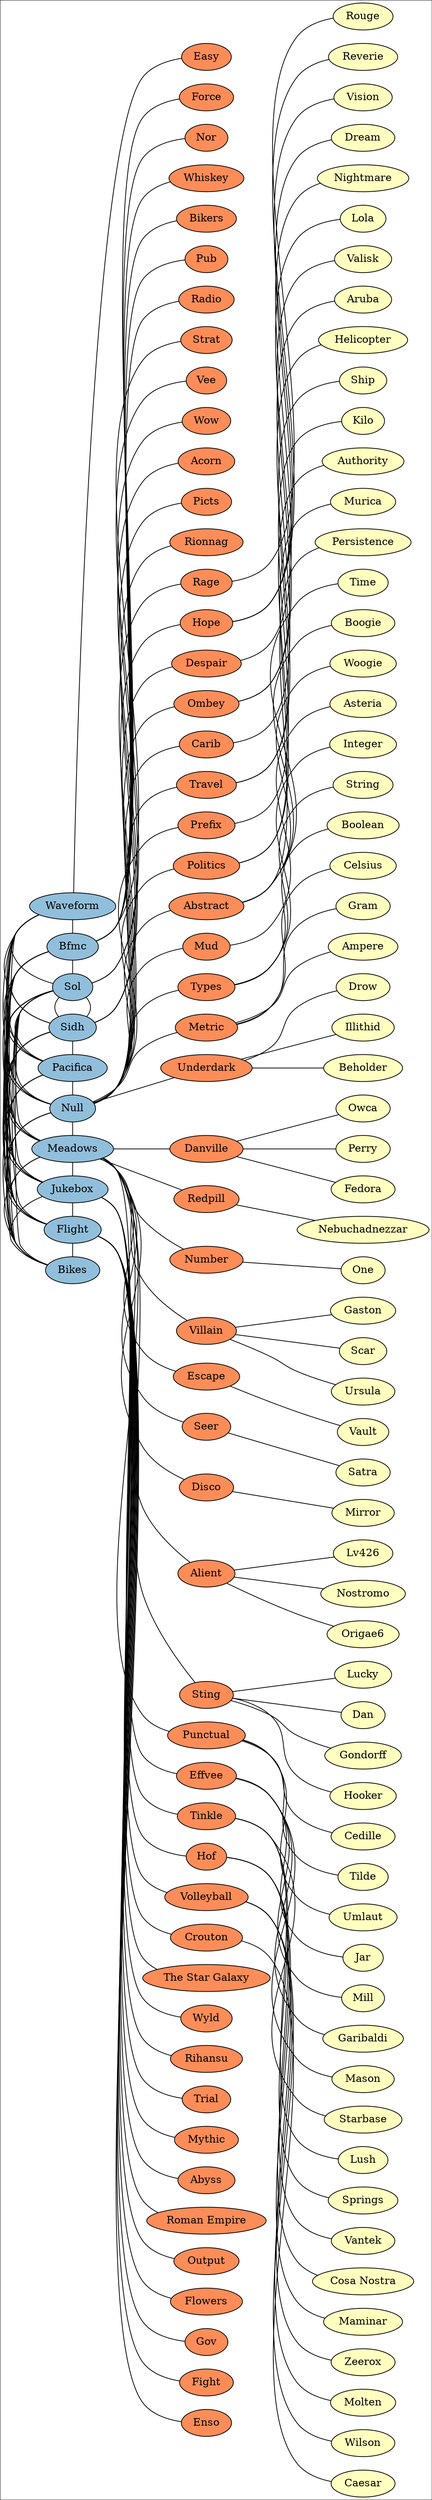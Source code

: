 digraph GALAXY {
	edge [arrowhead=none,arrowtail=none];
	splines = true;	
	concentrate = true;
	overlap = false;
	dir = both;
	rankdir = LR;
	sep = .10;
	colorscheme = rdylbu3;
	
	//K = 3.0;
	//edge [len=0.9];
	//graph [rankdir = LR, sep = .12, ];
	
	//mindist = .3;
	// K (sfdp 0.3, fdp 0.3)
	// edge [len] (neato 1.0, fdp 0.3)
	// edge [minlen] (dot, 1.0)
	//ranksep = 1.0;
	// edge [weight]
	//nodesep = 0.25;
	// size="7.75,10.25"
	//fontsize = 2;
	// dot, neato, twopi, circo, fdp, sfdp
	
	// http://www.graphviz.org/doc/info/attrs.html#d:overlap
	
	// Subset model:
	// http://www.graphviz.org/doc/info/attrs.html#d:model
	
	// https://rich-iannone.github.io/DiagrammeR/graphviz_and_mermaid.html
	/*
	graph [layout = dot,
       rankdir = LR]

	node [shape = circle,
		  style = filled,
		  color = grey,
		  label = '']

	node [fillcolor = red]
	a

	node [fillcolor = green]
	b c d

	node [fillcolor = orange]

	edge [color = grey]
	a -> {b c d}
	b -> {e f g h i j}
	c -> {k l m n o p}
	d -> {q r s t u v}
	*/

	node [color=black, fillcolor="/rdylbu3/3", style=filled];
	bfmc [label="Bfmc"];
	bikes [label="Bikes"];
	flight [label="Flight"];
	jukebox [label="Jukebox"];
	meadows [label="Meadows"];
	null [label="Null"];
	pacifica [label="Pacifica"];
	sidh [label="Sidh"];
	sol [label="Sol"];
	waveform [label="Waveform"];		
	
	bfmc -> sol [dir="both"];
	bikes -> sol [dir="both"];
	flight -> sol [dir="both"];
	jukebox -> sol [dir="both"];
	meadows -> sol [dir="both"];
	null -> sol [dir="both"];
	pacifica -> sol [dir="both"];
	sidh -> sol [dir="both"];
	waveform -> sol [dir="both"];
	
	bikes -> bfmc [dir="both"];
	flight -> bfmc [dir="both"];
	jukebox -> bfmc [dir="both"];
	meadows -> bfmc [dir="both"];
	null -> bfmc [dir="both"];
	pacifica -> bfmc [dir="both"];
	sidh -> bfmc [dir="both"];
	waveform -> bfmc [dir="both"];
	
	flight -> bikes [dir="both"];
	jukebox -> bikes [dir="both"];
	meadows -> bikes [dir="both"];
	null -> bikes [dir="both"];
	pacifica -> bikes [dir="both"];
	sidh -> bikes [dir="both"];
	sol -> bikes [dir="both"];
	waveform -> bikes [dir="both"];
	
	jukebox -> flight [dir="both"];
	meadows -> flight [dir="both"];
	null -> flight [dir="both"];
	pacifica -> flight [dir="both"];
	sidh -> flight [dir="both"];
	sol -> flight [dir="both"];
	waveform -> flight [dir="both"];
	
	meadows -> jukebox [dir="both"];
	null -> jukebox [dir="both"];
	pacifica -> jukebox [dir="both"];
	sidh -> jukebox [dir="both"];
	sol -> jukebox [dir="both"];
	waveform -> jukebox [dir="both"];
	
	null -> meadows [dir="both"];
	pacifica -> meadows [dir="both"];
	sidh -> meadows [dir="both"];
	sol -> meadows [dir="both"];
	waveform -> meadows [dir="both"];
	
	pacifica -> null [dir="both"];
	sidh -> null [dir="both"];
	sol -> null [dir="both"];
	waveform -> null [dir="both"];
	
	sidh -> pacifica [dir="both"];
	sol -> pacifica [dir="both"];
	waveform -> pacifica [dir="both"];

	sol -> sidh [dir="both"];
	waveform -> sidh [dir="both"];

	// Bfmc systems
	node [color=black, fillcolor="/rdylbu3/1", style=filled];
	bfmc -> { Bikers; Pub; Radio; Strat; Force; Nor; Whiskey; }
	
	// Flight systems
	flight -> { Gov; Fight; Enso; "The Star Galaxy"; Wyld; Rihansu; Trial; Mythic; Abyss; "Roman Empire"; Output; Flowers; }
	
	// Jukebox systems
	jukebox -> { Hof; Volleyball; Crouton; Tinkle; }
	
	// Jukebox system planets
	node [color=black, fillcolor="/rdylbu3/2", style=filled];
	Hof -> { "Cosa Nostra"; Maminar; Vantek; }
	Volleyball -> { Molten; Wilson; Zeerox; }
	Crouton -> { Caesar; }
	Tinkle -> { Lush; Springs; Starbase; }
	
	// Meadows systems
	node [color=black, fillcolor="/rdylbu3/1", style=filled];
	meadows -> { Villain; Escape; Seer; Disco; Alient; Sting; Punctual; Effvee; Danville; Redpill; Number; }	      
	
	// Meadows system planets
	node [color=black, fillcolor="/rdylbu3/2", style=filled];
	Villain -> { Gaston; Scar; Ursula; }
	Escape -> { Vault; }
	Seer -> { Satra; }
	Disco -> { Mirror; }
	Alient -> { Lv426; Nostromo; Origae6; }
	Sting -> { Gondorff; Hooker; Lucky Dan; }
	Punctual -> { Cedille; Tilde; Umlaut; }
	Effvee -> { Garibaldi; Mason Jar; Mill; }
	Danville -> { Fedora; Owca; Perry; }
	Redpill -> { Nebuchadnezzar; }
	Number -> { One; }
	
	// Null systems
	node [color=black, fillcolor="/rdylbu3/1", style=filled];
	null -> { Types; Metric; Underdark; Rage; Hope; Despair; Ombey; Carib; Travel; Prefix; Politics; Abstract; Mud; }

	// Null system planets
	node [color=black, fillcolor="/rdylbu3/2", style=filled];
	Types -> Boolean; 
	Types -> Integer; 
	Types -> String;
	Metric -> { Ampere; Celsius; Gram; }
	Underdark -> { Beholder; Drow; Illithid; }
	Rage -> { Rouge }
	Hope -> { Dream; Reverie; Vision }
	Despair -> { Nightmare }
	Ombey -> { Lola; Valisk }
	Carib -> { Aruba }
	Travel -> { Helicopter; Ship }
	Prefix -> { Kilo }
	Politics -> { Authority; Murica }
	Abstract -> { Boogie Woogie; Persistence; Time }
	Mud -> { Asteria }
	
	// Sidh systems
	node [color=black, fillcolor="/rdylbu3/1", style=filled];
	sidh -> { Picts; Rionnag; Acorn; }
	
	// Sol systems
	sol -> { Vee; Wow; }
	
	// Waveform systems
	waveform -> { Easy; }
	
	// Cartels
	{ rank = same; bfmc; bikes; flight; jukebox; meadows; null; pacifica; sidh; sol; waveform; }

	// Systems
	{ rank = same; 
		Types; Metric; Underdark; Rage; Hope; Despair; Ombey; Carib; Travel; Prefix; Politics; 
		Abstract; Mud; Villain; Escape; Seer; Disco; Alient; Sting; Punctual; Effvee;  Danville; 
		Redpill; Number; Gov; Fight; Enso; "The Star Galaxy"; Wyld; Rihansu; Trial; Mythic; Abyss; 
		"Roman Empire"; Output; Flowers; Hof; Volleyball; Crouton; Tinkle; Picts; Rionnag; Acorn;
		Vee; Wow; Easy; 	}
	
	// Planets
	/*
	{ rank = same; Boolean; Integer; String; Ampere; Celsius; Gram; Beholder; Drow; Illithid; 
		Rouge; Dream; Reverie; Vision; Gaston; Scar; Ursula; Vault; Satra; Mirror; Lv426; 
		Nostromo; Origae6; Gondorff; Hooker; "Lucky Dan"; Cedille; Tilde; Umlaut; Garibaldi; 
		"Mason Jar"; Mill; Fedora; Owca; Perry; Nebuchadnezzar; One; }
		*/
}
